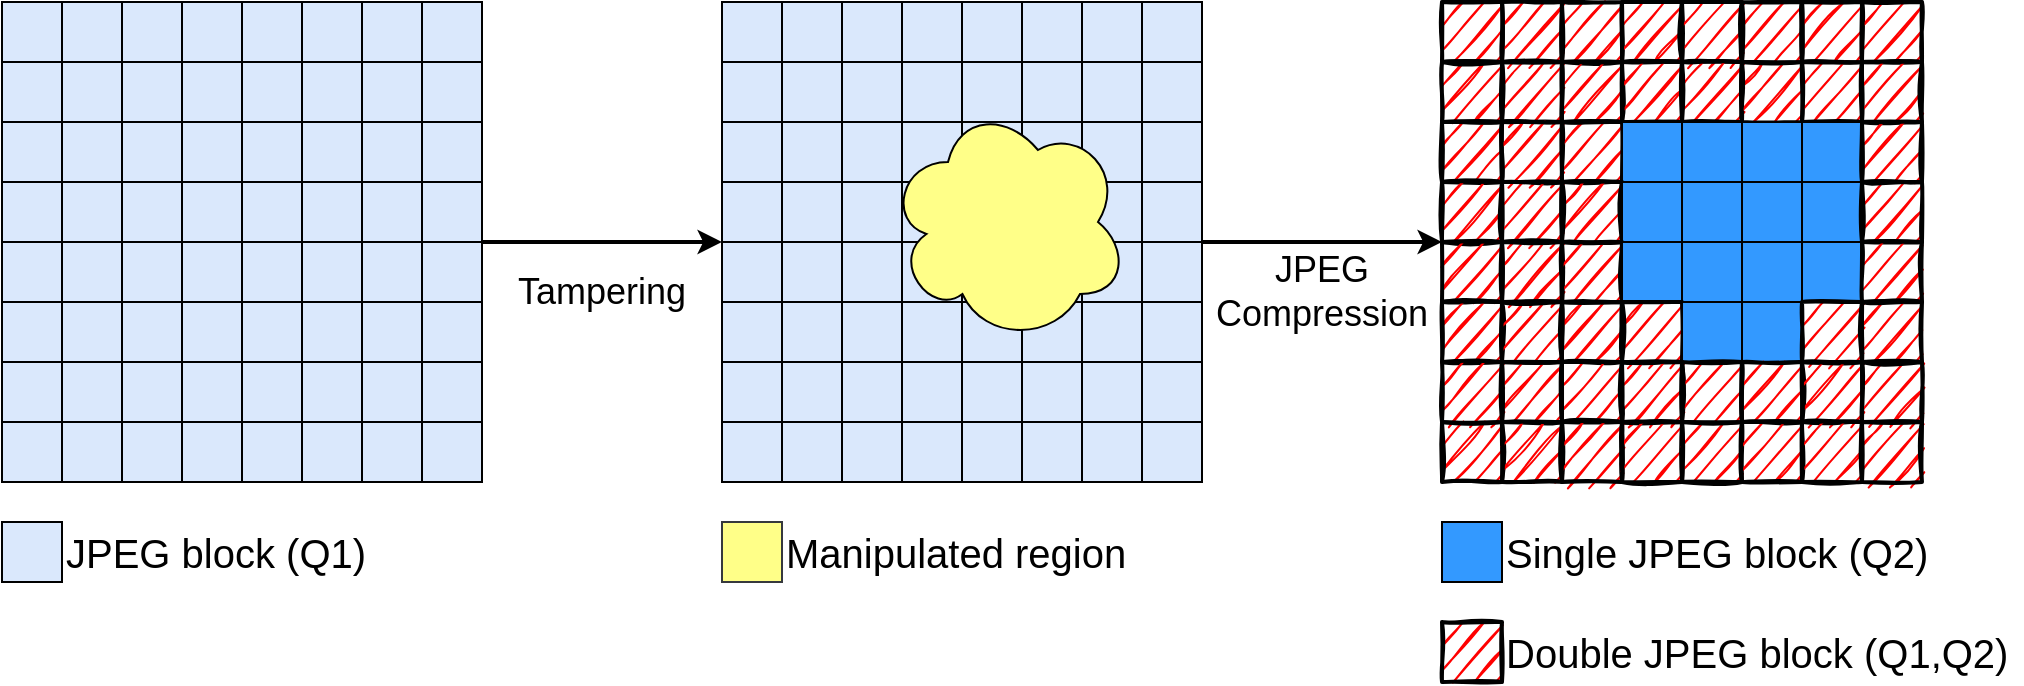 <mxfile version="16.1.2" type="github">
  <diagram id="avxEAzbVw1K7cIHSacQt" name="Page-1">
    <mxGraphModel dx="1350" dy="773" grid="1" gridSize="10" guides="1" tooltips="1" connect="1" arrows="1" fold="1" page="1" pageScale="1" pageWidth="827" pageHeight="1169" math="0" shadow="0">
      <root>
        <mxCell id="0" />
        <mxCell id="1" parent="0" />
        <mxCell id="3akI25MSRVjO1WuBP2-e-1" value="" style="rounded=0;whiteSpace=wrap;html=1;fillColor=#dae8fc;strokeColor=#000000;" vertex="1" parent="1">
          <mxGeometry x="40" y="40" width="30" height="30" as="geometry" />
        </mxCell>
        <mxCell id="3akI25MSRVjO1WuBP2-e-2" value="" style="rounded=0;whiteSpace=wrap;html=1;fillColor=#dae8fc;strokeColor=#000000;" vertex="1" parent="1">
          <mxGeometry x="70" y="40" width="30" height="30" as="geometry" />
        </mxCell>
        <mxCell id="3akI25MSRVjO1WuBP2-e-3" value="" style="rounded=0;whiteSpace=wrap;html=1;fillColor=#dae8fc;strokeColor=#000000;" vertex="1" parent="1">
          <mxGeometry x="100" y="40" width="30" height="30" as="geometry" />
        </mxCell>
        <mxCell id="3akI25MSRVjO1WuBP2-e-4" value="" style="rounded=0;whiteSpace=wrap;html=1;fillColor=#dae8fc;strokeColor=#000000;" vertex="1" parent="1">
          <mxGeometry x="130" y="40" width="30" height="30" as="geometry" />
        </mxCell>
        <mxCell id="3akI25MSRVjO1WuBP2-e-5" value="" style="rounded=0;whiteSpace=wrap;html=1;fillColor=#dae8fc;strokeColor=#000000;" vertex="1" parent="1">
          <mxGeometry x="160" y="40" width="30" height="30" as="geometry" />
        </mxCell>
        <mxCell id="3akI25MSRVjO1WuBP2-e-6" value="" style="rounded=0;whiteSpace=wrap;html=1;fillColor=#dae8fc;strokeColor=#000000;" vertex="1" parent="1">
          <mxGeometry x="190" y="40" width="30" height="30" as="geometry" />
        </mxCell>
        <mxCell id="3akI25MSRVjO1WuBP2-e-7" value="" style="rounded=0;whiteSpace=wrap;html=1;fillColor=#dae8fc;strokeColor=#000000;" vertex="1" parent="1">
          <mxGeometry x="220" y="40" width="30" height="30" as="geometry" />
        </mxCell>
        <mxCell id="3akI25MSRVjO1WuBP2-e-8" value="" style="rounded=0;whiteSpace=wrap;html=1;fillColor=#dae8fc;strokeColor=#000000;" vertex="1" parent="1">
          <mxGeometry x="250" y="40" width="30" height="30" as="geometry" />
        </mxCell>
        <mxCell id="3akI25MSRVjO1WuBP2-e-9" value="" style="rounded=0;whiteSpace=wrap;html=1;fillColor=#dae8fc;strokeColor=#000000;" vertex="1" parent="1">
          <mxGeometry x="40" y="70" width="30" height="30" as="geometry" />
        </mxCell>
        <mxCell id="3akI25MSRVjO1WuBP2-e-10" value="" style="rounded=0;whiteSpace=wrap;html=1;fillColor=#dae8fc;strokeColor=#000000;" vertex="1" parent="1">
          <mxGeometry x="70" y="70" width="30" height="30" as="geometry" />
        </mxCell>
        <mxCell id="3akI25MSRVjO1WuBP2-e-11" value="" style="rounded=0;whiteSpace=wrap;html=1;fillColor=#dae8fc;strokeColor=#000000;" vertex="1" parent="1">
          <mxGeometry x="100" y="70" width="30" height="30" as="geometry" />
        </mxCell>
        <mxCell id="3akI25MSRVjO1WuBP2-e-12" value="" style="rounded=0;whiteSpace=wrap;html=1;fillColor=#dae8fc;strokeColor=#000000;" vertex="1" parent="1">
          <mxGeometry x="130" y="70" width="30" height="30" as="geometry" />
        </mxCell>
        <mxCell id="3akI25MSRVjO1WuBP2-e-13" value="" style="rounded=0;whiteSpace=wrap;html=1;fillColor=#dae8fc;strokeColor=#000000;" vertex="1" parent="1">
          <mxGeometry x="160" y="70" width="30" height="30" as="geometry" />
        </mxCell>
        <mxCell id="3akI25MSRVjO1WuBP2-e-14" value="" style="rounded=0;whiteSpace=wrap;html=1;fillColor=#dae8fc;strokeColor=#000000;" vertex="1" parent="1">
          <mxGeometry x="190" y="70" width="30" height="30" as="geometry" />
        </mxCell>
        <mxCell id="3akI25MSRVjO1WuBP2-e-15" value="" style="rounded=0;whiteSpace=wrap;html=1;fillColor=#dae8fc;strokeColor=#000000;" vertex="1" parent="1">
          <mxGeometry x="220" y="70" width="30" height="30" as="geometry" />
        </mxCell>
        <mxCell id="3akI25MSRVjO1WuBP2-e-16" value="" style="rounded=0;whiteSpace=wrap;html=1;fillColor=#dae8fc;strokeColor=#000000;" vertex="1" parent="1">
          <mxGeometry x="250" y="70" width="30" height="30" as="geometry" />
        </mxCell>
        <mxCell id="3akI25MSRVjO1WuBP2-e-33" value="" style="rounded=0;whiteSpace=wrap;html=1;fillColor=#dae8fc;strokeColor=#000000;" vertex="1" parent="1">
          <mxGeometry x="40" y="100" width="30" height="30" as="geometry" />
        </mxCell>
        <mxCell id="3akI25MSRVjO1WuBP2-e-34" value="" style="rounded=0;whiteSpace=wrap;html=1;fillColor=#dae8fc;strokeColor=#000000;" vertex="1" parent="1">
          <mxGeometry x="70" y="100" width="30" height="30" as="geometry" />
        </mxCell>
        <mxCell id="3akI25MSRVjO1WuBP2-e-35" value="" style="rounded=0;whiteSpace=wrap;html=1;fillColor=#dae8fc;strokeColor=#000000;" vertex="1" parent="1">
          <mxGeometry x="100" y="100" width="30" height="30" as="geometry" />
        </mxCell>
        <mxCell id="3akI25MSRVjO1WuBP2-e-36" value="" style="rounded=0;whiteSpace=wrap;html=1;fillColor=#dae8fc;strokeColor=#000000;" vertex="1" parent="1">
          <mxGeometry x="130" y="100" width="30" height="30" as="geometry" />
        </mxCell>
        <mxCell id="3akI25MSRVjO1WuBP2-e-37" value="" style="rounded=0;whiteSpace=wrap;html=1;fillColor=#dae8fc;strokeColor=#000000;" vertex="1" parent="1">
          <mxGeometry x="160" y="100" width="30" height="30" as="geometry" />
        </mxCell>
        <mxCell id="3akI25MSRVjO1WuBP2-e-38" value="" style="rounded=0;whiteSpace=wrap;html=1;fillColor=#dae8fc;strokeColor=#000000;" vertex="1" parent="1">
          <mxGeometry x="190" y="100" width="30" height="30" as="geometry" />
        </mxCell>
        <mxCell id="3akI25MSRVjO1WuBP2-e-39" value="" style="rounded=0;whiteSpace=wrap;html=1;fillColor=#dae8fc;strokeColor=#000000;" vertex="1" parent="1">
          <mxGeometry x="220" y="100" width="30" height="30" as="geometry" />
        </mxCell>
        <mxCell id="3akI25MSRVjO1WuBP2-e-40" value="" style="rounded=0;whiteSpace=wrap;html=1;fillColor=#dae8fc;strokeColor=#000000;" vertex="1" parent="1">
          <mxGeometry x="250" y="100" width="30" height="30" as="geometry" />
        </mxCell>
        <mxCell id="3akI25MSRVjO1WuBP2-e-41" value="" style="rounded=0;whiteSpace=wrap;html=1;fillColor=#dae8fc;strokeColor=#000000;" vertex="1" parent="1">
          <mxGeometry x="40" y="130" width="30" height="30" as="geometry" />
        </mxCell>
        <mxCell id="3akI25MSRVjO1WuBP2-e-42" value="" style="rounded=0;whiteSpace=wrap;html=1;fillColor=#dae8fc;strokeColor=#000000;" vertex="1" parent="1">
          <mxGeometry x="70" y="130" width="30" height="30" as="geometry" />
        </mxCell>
        <mxCell id="3akI25MSRVjO1WuBP2-e-43" value="" style="rounded=0;whiteSpace=wrap;html=1;fillColor=#dae8fc;strokeColor=#000000;" vertex="1" parent="1">
          <mxGeometry x="100" y="130" width="30" height="30" as="geometry" />
        </mxCell>
        <mxCell id="3akI25MSRVjO1WuBP2-e-44" value="" style="rounded=0;whiteSpace=wrap;html=1;fillColor=#dae8fc;strokeColor=#000000;" vertex="1" parent="1">
          <mxGeometry x="130" y="130" width="30" height="30" as="geometry" />
        </mxCell>
        <mxCell id="3akI25MSRVjO1WuBP2-e-45" value="" style="rounded=0;whiteSpace=wrap;html=1;fillColor=#dae8fc;strokeColor=#000000;" vertex="1" parent="1">
          <mxGeometry x="160" y="130" width="30" height="30" as="geometry" />
        </mxCell>
        <mxCell id="3akI25MSRVjO1WuBP2-e-46" value="" style="rounded=0;whiteSpace=wrap;html=1;fillColor=#dae8fc;strokeColor=#000000;" vertex="1" parent="1">
          <mxGeometry x="190" y="130" width="30" height="30" as="geometry" />
        </mxCell>
        <mxCell id="3akI25MSRVjO1WuBP2-e-47" value="" style="rounded=0;whiteSpace=wrap;html=1;fillColor=#dae8fc;strokeColor=#000000;" vertex="1" parent="1">
          <mxGeometry x="220" y="130" width="30" height="30" as="geometry" />
        </mxCell>
        <mxCell id="3akI25MSRVjO1WuBP2-e-48" value="" style="rounded=0;whiteSpace=wrap;html=1;fillColor=#dae8fc;strokeColor=#000000;" vertex="1" parent="1">
          <mxGeometry x="250" y="130" width="30" height="30" as="geometry" />
        </mxCell>
        <mxCell id="3akI25MSRVjO1WuBP2-e-49" value="" style="rounded=0;whiteSpace=wrap;html=1;fillColor=#dae8fc;strokeColor=#000000;" vertex="1" parent="1">
          <mxGeometry x="40" y="160" width="30" height="30" as="geometry" />
        </mxCell>
        <mxCell id="3akI25MSRVjO1WuBP2-e-50" value="" style="rounded=0;whiteSpace=wrap;html=1;fillColor=#dae8fc;strokeColor=#000000;" vertex="1" parent="1">
          <mxGeometry x="70" y="160" width="30" height="30" as="geometry" />
        </mxCell>
        <mxCell id="3akI25MSRVjO1WuBP2-e-51" value="" style="rounded=0;whiteSpace=wrap;html=1;fillColor=#dae8fc;strokeColor=#000000;" vertex="1" parent="1">
          <mxGeometry x="100" y="160" width="30" height="30" as="geometry" />
        </mxCell>
        <mxCell id="3akI25MSRVjO1WuBP2-e-52" value="" style="rounded=0;whiteSpace=wrap;html=1;fillColor=#dae8fc;strokeColor=#000000;" vertex="1" parent="1">
          <mxGeometry x="130" y="160" width="30" height="30" as="geometry" />
        </mxCell>
        <mxCell id="3akI25MSRVjO1WuBP2-e-53" value="" style="rounded=0;whiteSpace=wrap;html=1;fillColor=#dae8fc;strokeColor=#000000;" vertex="1" parent="1">
          <mxGeometry x="160" y="160" width="30" height="30" as="geometry" />
        </mxCell>
        <mxCell id="3akI25MSRVjO1WuBP2-e-54" value="" style="rounded=0;whiteSpace=wrap;html=1;fillColor=#dae8fc;strokeColor=#000000;" vertex="1" parent="1">
          <mxGeometry x="190" y="160" width="30" height="30" as="geometry" />
        </mxCell>
        <mxCell id="3akI25MSRVjO1WuBP2-e-55" value="" style="rounded=0;whiteSpace=wrap;html=1;fillColor=#dae8fc;strokeColor=#000000;" vertex="1" parent="1">
          <mxGeometry x="220" y="160" width="30" height="30" as="geometry" />
        </mxCell>
        <mxCell id="3akI25MSRVjO1WuBP2-e-56" value="" style="rounded=0;whiteSpace=wrap;html=1;fillColor=#dae8fc;strokeColor=#000000;" vertex="1" parent="1">
          <mxGeometry x="250" y="160" width="30" height="30" as="geometry" />
        </mxCell>
        <mxCell id="3akI25MSRVjO1WuBP2-e-57" value="" style="rounded=0;whiteSpace=wrap;html=1;fillColor=#dae8fc;strokeColor=#000000;" vertex="1" parent="1">
          <mxGeometry x="40" y="190" width="30" height="30" as="geometry" />
        </mxCell>
        <mxCell id="3akI25MSRVjO1WuBP2-e-58" value="" style="rounded=0;whiteSpace=wrap;html=1;fillColor=#dae8fc;strokeColor=#000000;" vertex="1" parent="1">
          <mxGeometry x="70" y="190" width="30" height="30" as="geometry" />
        </mxCell>
        <mxCell id="3akI25MSRVjO1WuBP2-e-59" value="" style="rounded=0;whiteSpace=wrap;html=1;fillColor=#dae8fc;strokeColor=#000000;" vertex="1" parent="1">
          <mxGeometry x="100" y="190" width="30" height="30" as="geometry" />
        </mxCell>
        <mxCell id="3akI25MSRVjO1WuBP2-e-60" value="" style="rounded=0;whiteSpace=wrap;html=1;fillColor=#dae8fc;strokeColor=#000000;" vertex="1" parent="1">
          <mxGeometry x="130" y="190" width="30" height="30" as="geometry" />
        </mxCell>
        <mxCell id="3akI25MSRVjO1WuBP2-e-61" value="" style="rounded=0;whiteSpace=wrap;html=1;fillColor=#dae8fc;strokeColor=#000000;" vertex="1" parent="1">
          <mxGeometry x="160" y="190" width="30" height="30" as="geometry" />
        </mxCell>
        <mxCell id="3akI25MSRVjO1WuBP2-e-62" value="" style="rounded=0;whiteSpace=wrap;html=1;fillColor=#dae8fc;strokeColor=#000000;" vertex="1" parent="1">
          <mxGeometry x="190" y="190" width="30" height="30" as="geometry" />
        </mxCell>
        <mxCell id="3akI25MSRVjO1WuBP2-e-63" value="" style="rounded=0;whiteSpace=wrap;html=1;fillColor=#dae8fc;strokeColor=#000000;" vertex="1" parent="1">
          <mxGeometry x="220" y="190" width="30" height="30" as="geometry" />
        </mxCell>
        <mxCell id="3akI25MSRVjO1WuBP2-e-64" value="" style="rounded=0;whiteSpace=wrap;html=1;fillColor=#dae8fc;strokeColor=#000000;" vertex="1" parent="1">
          <mxGeometry x="250" y="190" width="30" height="30" as="geometry" />
        </mxCell>
        <mxCell id="3akI25MSRVjO1WuBP2-e-65" value="" style="rounded=0;whiteSpace=wrap;html=1;fillColor=#dae8fc;strokeColor=#000000;" vertex="1" parent="1">
          <mxGeometry x="40" y="220" width="30" height="30" as="geometry" />
        </mxCell>
        <mxCell id="3akI25MSRVjO1WuBP2-e-66" value="" style="rounded=0;whiteSpace=wrap;html=1;fillColor=#dae8fc;strokeColor=#000000;" vertex="1" parent="1">
          <mxGeometry x="70" y="220" width="30" height="30" as="geometry" />
        </mxCell>
        <mxCell id="3akI25MSRVjO1WuBP2-e-67" value="" style="rounded=0;whiteSpace=wrap;html=1;fillColor=#dae8fc;strokeColor=#000000;" vertex="1" parent="1">
          <mxGeometry x="100" y="220" width="30" height="30" as="geometry" />
        </mxCell>
        <mxCell id="3akI25MSRVjO1WuBP2-e-68" value="" style="rounded=0;whiteSpace=wrap;html=1;fillColor=#dae8fc;strokeColor=#000000;" vertex="1" parent="1">
          <mxGeometry x="130" y="220" width="30" height="30" as="geometry" />
        </mxCell>
        <mxCell id="3akI25MSRVjO1WuBP2-e-69" value="" style="rounded=0;whiteSpace=wrap;html=1;fillColor=#dae8fc;strokeColor=#000000;" vertex="1" parent="1">
          <mxGeometry x="160" y="220" width="30" height="30" as="geometry" />
        </mxCell>
        <mxCell id="3akI25MSRVjO1WuBP2-e-70" value="" style="rounded=0;whiteSpace=wrap;html=1;fillColor=#dae8fc;strokeColor=#000000;" vertex="1" parent="1">
          <mxGeometry x="190" y="220" width="30" height="30" as="geometry" />
        </mxCell>
        <mxCell id="3akI25MSRVjO1WuBP2-e-71" value="" style="rounded=0;whiteSpace=wrap;html=1;fillColor=#dae8fc;strokeColor=#000000;" vertex="1" parent="1">
          <mxGeometry x="220" y="220" width="30" height="30" as="geometry" />
        </mxCell>
        <mxCell id="3akI25MSRVjO1WuBP2-e-72" value="" style="rounded=0;whiteSpace=wrap;html=1;fillColor=#dae8fc;strokeColor=#000000;" vertex="1" parent="1">
          <mxGeometry x="250" y="220" width="30" height="30" as="geometry" />
        </mxCell>
        <mxCell id="3akI25MSRVjO1WuBP2-e-73" value="" style="rounded=0;whiteSpace=wrap;html=1;fillColor=#dae8fc;strokeColor=#000000;" vertex="1" parent="1">
          <mxGeometry x="40" y="250" width="30" height="30" as="geometry" />
        </mxCell>
        <mxCell id="3akI25MSRVjO1WuBP2-e-74" value="" style="rounded=0;whiteSpace=wrap;html=1;fillColor=#dae8fc;strokeColor=#000000;" vertex="1" parent="1">
          <mxGeometry x="70" y="250" width="30" height="30" as="geometry" />
        </mxCell>
        <mxCell id="3akI25MSRVjO1WuBP2-e-75" value="" style="rounded=0;whiteSpace=wrap;html=1;fillColor=#dae8fc;strokeColor=#000000;" vertex="1" parent="1">
          <mxGeometry x="100" y="250" width="30" height="30" as="geometry" />
        </mxCell>
        <mxCell id="3akI25MSRVjO1WuBP2-e-76" value="" style="rounded=0;whiteSpace=wrap;html=1;fillColor=#dae8fc;strokeColor=#000000;" vertex="1" parent="1">
          <mxGeometry x="130" y="250" width="30" height="30" as="geometry" />
        </mxCell>
        <mxCell id="3akI25MSRVjO1WuBP2-e-77" value="" style="rounded=0;whiteSpace=wrap;html=1;fillColor=#dae8fc;strokeColor=#000000;" vertex="1" parent="1">
          <mxGeometry x="160" y="250" width="30" height="30" as="geometry" />
        </mxCell>
        <mxCell id="3akI25MSRVjO1WuBP2-e-78" value="" style="rounded=0;whiteSpace=wrap;html=1;fillColor=#dae8fc;strokeColor=#000000;" vertex="1" parent="1">
          <mxGeometry x="190" y="250" width="30" height="30" as="geometry" />
        </mxCell>
        <mxCell id="3akI25MSRVjO1WuBP2-e-79" value="" style="rounded=0;whiteSpace=wrap;html=1;fillColor=#dae8fc;strokeColor=#000000;" vertex="1" parent="1">
          <mxGeometry x="220" y="250" width="30" height="30" as="geometry" />
        </mxCell>
        <mxCell id="3akI25MSRVjO1WuBP2-e-80" value="" style="rounded=0;whiteSpace=wrap;html=1;fillColor=#dae8fc;strokeColor=#000000;" vertex="1" parent="1">
          <mxGeometry x="250" y="250" width="30" height="30" as="geometry" />
        </mxCell>
        <mxCell id="3akI25MSRVjO1WuBP2-e-81" value="" style="rounded=0;whiteSpace=wrap;html=1;fillColor=#dae8fc;strokeColor=#000000;" vertex="1" parent="1">
          <mxGeometry x="400" y="40" width="30" height="30" as="geometry" />
        </mxCell>
        <mxCell id="3akI25MSRVjO1WuBP2-e-82" value="" style="rounded=0;whiteSpace=wrap;html=1;fillColor=#dae8fc;strokeColor=#000000;" vertex="1" parent="1">
          <mxGeometry x="430" y="40" width="30" height="30" as="geometry" />
        </mxCell>
        <mxCell id="3akI25MSRVjO1WuBP2-e-83" value="" style="rounded=0;whiteSpace=wrap;html=1;fillColor=#dae8fc;strokeColor=#000000;" vertex="1" parent="1">
          <mxGeometry x="460" y="40" width="30" height="30" as="geometry" />
        </mxCell>
        <mxCell id="3akI25MSRVjO1WuBP2-e-84" value="" style="rounded=0;whiteSpace=wrap;html=1;fillColor=#dae8fc;strokeColor=#000000;" vertex="1" parent="1">
          <mxGeometry x="490" y="40" width="30" height="30" as="geometry" />
        </mxCell>
        <mxCell id="3akI25MSRVjO1WuBP2-e-85" value="" style="rounded=0;whiteSpace=wrap;html=1;fillColor=#dae8fc;strokeColor=#000000;" vertex="1" parent="1">
          <mxGeometry x="520" y="40" width="30" height="30" as="geometry" />
        </mxCell>
        <mxCell id="3akI25MSRVjO1WuBP2-e-86" value="" style="rounded=0;whiteSpace=wrap;html=1;fillColor=#dae8fc;strokeColor=#000000;" vertex="1" parent="1">
          <mxGeometry x="550" y="40" width="30" height="30" as="geometry" />
        </mxCell>
        <mxCell id="3akI25MSRVjO1WuBP2-e-87" value="" style="rounded=0;whiteSpace=wrap;html=1;fillColor=#dae8fc;strokeColor=#000000;" vertex="1" parent="1">
          <mxGeometry x="580" y="40" width="30" height="30" as="geometry" />
        </mxCell>
        <mxCell id="3akI25MSRVjO1WuBP2-e-88" value="" style="rounded=0;whiteSpace=wrap;html=1;fillColor=#dae8fc;strokeColor=#000000;" vertex="1" parent="1">
          <mxGeometry x="610" y="40" width="30" height="30" as="geometry" />
        </mxCell>
        <mxCell id="3akI25MSRVjO1WuBP2-e-89" value="" style="rounded=0;whiteSpace=wrap;html=1;fillColor=#dae8fc;strokeColor=#000000;" vertex="1" parent="1">
          <mxGeometry x="400" y="70" width="30" height="30" as="geometry" />
        </mxCell>
        <mxCell id="3akI25MSRVjO1WuBP2-e-90" value="" style="rounded=0;whiteSpace=wrap;html=1;fillColor=#dae8fc;strokeColor=#000000;" vertex="1" parent="1">
          <mxGeometry x="430" y="70" width="30" height="30" as="geometry" />
        </mxCell>
        <mxCell id="3akI25MSRVjO1WuBP2-e-91" value="" style="rounded=0;whiteSpace=wrap;html=1;fillColor=#dae8fc;strokeColor=#000000;" vertex="1" parent="1">
          <mxGeometry x="460" y="70" width="30" height="30" as="geometry" />
        </mxCell>
        <mxCell id="3akI25MSRVjO1WuBP2-e-92" value="" style="rounded=0;whiteSpace=wrap;html=1;fillColor=#dae8fc;strokeColor=#000000;" vertex="1" parent="1">
          <mxGeometry x="490" y="70" width="30" height="30" as="geometry" />
        </mxCell>
        <mxCell id="3akI25MSRVjO1WuBP2-e-93" value="" style="rounded=0;whiteSpace=wrap;html=1;fillColor=#dae8fc;strokeColor=#000000;" vertex="1" parent="1">
          <mxGeometry x="520" y="70" width="30" height="30" as="geometry" />
        </mxCell>
        <mxCell id="3akI25MSRVjO1WuBP2-e-94" value="" style="rounded=0;whiteSpace=wrap;html=1;fillColor=#dae8fc;strokeColor=#000000;" vertex="1" parent="1">
          <mxGeometry x="550" y="70" width="30" height="30" as="geometry" />
        </mxCell>
        <mxCell id="3akI25MSRVjO1WuBP2-e-95" value="" style="rounded=0;whiteSpace=wrap;html=1;fillColor=#dae8fc;strokeColor=#000000;" vertex="1" parent="1">
          <mxGeometry x="580" y="70" width="30" height="30" as="geometry" />
        </mxCell>
        <mxCell id="3akI25MSRVjO1WuBP2-e-96" value="" style="rounded=0;whiteSpace=wrap;html=1;fillColor=#dae8fc;strokeColor=#000000;" vertex="1" parent="1">
          <mxGeometry x="610" y="70" width="30" height="30" as="geometry" />
        </mxCell>
        <mxCell id="3akI25MSRVjO1WuBP2-e-97" value="" style="rounded=0;whiteSpace=wrap;html=1;fillColor=#dae8fc;strokeColor=#000000;" vertex="1" parent="1">
          <mxGeometry x="400" y="100" width="30" height="30" as="geometry" />
        </mxCell>
        <mxCell id="3akI25MSRVjO1WuBP2-e-98" value="" style="rounded=0;whiteSpace=wrap;html=1;fillColor=#dae8fc;strokeColor=#000000;" vertex="1" parent="1">
          <mxGeometry x="430" y="100" width="30" height="30" as="geometry" />
        </mxCell>
        <mxCell id="3akI25MSRVjO1WuBP2-e-99" value="" style="rounded=0;whiteSpace=wrap;html=1;fillColor=#dae8fc;strokeColor=#000000;" vertex="1" parent="1">
          <mxGeometry x="460" y="100" width="30" height="30" as="geometry" />
        </mxCell>
        <mxCell id="3akI25MSRVjO1WuBP2-e-100" value="" style="rounded=0;whiteSpace=wrap;html=1;fillColor=#dae8fc;strokeColor=#000000;" vertex="1" parent="1">
          <mxGeometry x="490" y="100" width="30" height="30" as="geometry" />
        </mxCell>
        <mxCell id="3akI25MSRVjO1WuBP2-e-101" value="" style="rounded=0;whiteSpace=wrap;html=1;fillColor=#dae8fc;strokeColor=#000000;" vertex="1" parent="1">
          <mxGeometry x="520" y="100" width="30" height="30" as="geometry" />
        </mxCell>
        <mxCell id="3akI25MSRVjO1WuBP2-e-102" value="" style="rounded=0;whiteSpace=wrap;html=1;fillColor=#dae8fc;strokeColor=#000000;" vertex="1" parent="1">
          <mxGeometry x="550" y="100" width="30" height="30" as="geometry" />
        </mxCell>
        <mxCell id="3akI25MSRVjO1WuBP2-e-103" value="" style="rounded=0;whiteSpace=wrap;html=1;fillColor=#dae8fc;strokeColor=#000000;" vertex="1" parent="1">
          <mxGeometry x="580" y="100" width="30" height="30" as="geometry" />
        </mxCell>
        <mxCell id="3akI25MSRVjO1WuBP2-e-104" value="" style="rounded=0;whiteSpace=wrap;html=1;fillColor=#dae8fc;strokeColor=#000000;" vertex="1" parent="1">
          <mxGeometry x="610" y="100" width="30" height="30" as="geometry" />
        </mxCell>
        <mxCell id="3akI25MSRVjO1WuBP2-e-105" value="" style="rounded=0;whiteSpace=wrap;html=1;fillColor=#dae8fc;strokeColor=#000000;" vertex="1" parent="1">
          <mxGeometry x="400" y="130" width="30" height="30" as="geometry" />
        </mxCell>
        <mxCell id="3akI25MSRVjO1WuBP2-e-106" value="" style="rounded=0;whiteSpace=wrap;html=1;fillColor=#dae8fc;strokeColor=#000000;" vertex="1" parent="1">
          <mxGeometry x="430" y="130" width="30" height="30" as="geometry" />
        </mxCell>
        <mxCell id="3akI25MSRVjO1WuBP2-e-107" value="" style="rounded=0;whiteSpace=wrap;html=1;fillColor=#dae8fc;strokeColor=#000000;" vertex="1" parent="1">
          <mxGeometry x="460" y="130" width="30" height="30" as="geometry" />
        </mxCell>
        <mxCell id="3akI25MSRVjO1WuBP2-e-108" value="" style="rounded=0;whiteSpace=wrap;html=1;fillColor=#dae8fc;strokeColor=#000000;" vertex="1" parent="1">
          <mxGeometry x="490" y="130" width="30" height="30" as="geometry" />
        </mxCell>
        <mxCell id="3akI25MSRVjO1WuBP2-e-109" value="" style="rounded=0;whiteSpace=wrap;html=1;fillColor=#dae8fc;strokeColor=#000000;" vertex="1" parent="1">
          <mxGeometry x="520" y="130" width="30" height="30" as="geometry" />
        </mxCell>
        <mxCell id="3akI25MSRVjO1WuBP2-e-110" value="" style="rounded=0;whiteSpace=wrap;html=1;fillColor=#dae8fc;strokeColor=#000000;" vertex="1" parent="1">
          <mxGeometry x="550" y="130" width="30" height="30" as="geometry" />
        </mxCell>
        <mxCell id="3akI25MSRVjO1WuBP2-e-111" value="" style="rounded=0;whiteSpace=wrap;html=1;fillColor=#dae8fc;strokeColor=#000000;" vertex="1" parent="1">
          <mxGeometry x="580" y="130" width="30" height="30" as="geometry" />
        </mxCell>
        <mxCell id="3akI25MSRVjO1WuBP2-e-112" value="" style="rounded=0;whiteSpace=wrap;html=1;fillColor=#dae8fc;strokeColor=#000000;" vertex="1" parent="1">
          <mxGeometry x="610" y="130" width="30" height="30" as="geometry" />
        </mxCell>
        <mxCell id="3akI25MSRVjO1WuBP2-e-113" value="" style="rounded=0;whiteSpace=wrap;html=1;fillColor=#dae8fc;strokeColor=#000000;" vertex="1" parent="1">
          <mxGeometry x="400" y="160" width="30" height="30" as="geometry" />
        </mxCell>
        <mxCell id="3akI25MSRVjO1WuBP2-e-114" value="" style="rounded=0;whiteSpace=wrap;html=1;fillColor=#dae8fc;strokeColor=#000000;" vertex="1" parent="1">
          <mxGeometry x="430" y="160" width="30" height="30" as="geometry" />
        </mxCell>
        <mxCell id="3akI25MSRVjO1WuBP2-e-115" value="" style="rounded=0;whiteSpace=wrap;html=1;fillColor=#dae8fc;strokeColor=#000000;" vertex="1" parent="1">
          <mxGeometry x="460" y="160" width="30" height="30" as="geometry" />
        </mxCell>
        <mxCell id="3akI25MSRVjO1WuBP2-e-116" value="" style="rounded=0;whiteSpace=wrap;html=1;fillColor=#dae8fc;strokeColor=#000000;" vertex="1" parent="1">
          <mxGeometry x="490" y="160" width="30" height="30" as="geometry" />
        </mxCell>
        <mxCell id="3akI25MSRVjO1WuBP2-e-117" value="" style="rounded=0;whiteSpace=wrap;html=1;fillColor=#dae8fc;strokeColor=#000000;" vertex="1" parent="1">
          <mxGeometry x="520" y="160" width="30" height="30" as="geometry" />
        </mxCell>
        <mxCell id="3akI25MSRVjO1WuBP2-e-118" value="" style="rounded=0;whiteSpace=wrap;html=1;fillColor=#dae8fc;strokeColor=#000000;" vertex="1" parent="1">
          <mxGeometry x="550" y="160" width="30" height="30" as="geometry" />
        </mxCell>
        <mxCell id="3akI25MSRVjO1WuBP2-e-119" value="" style="rounded=0;whiteSpace=wrap;html=1;fillColor=#dae8fc;strokeColor=#000000;" vertex="1" parent="1">
          <mxGeometry x="580" y="160" width="30" height="30" as="geometry" />
        </mxCell>
        <mxCell id="3akI25MSRVjO1WuBP2-e-120" value="" style="rounded=0;whiteSpace=wrap;html=1;fillColor=#dae8fc;strokeColor=#000000;" vertex="1" parent="1">
          <mxGeometry x="610" y="160" width="30" height="30" as="geometry" />
        </mxCell>
        <mxCell id="3akI25MSRVjO1WuBP2-e-121" value="" style="rounded=0;whiteSpace=wrap;html=1;fillColor=#dae8fc;strokeColor=#000000;" vertex="1" parent="1">
          <mxGeometry x="400" y="190" width="30" height="30" as="geometry" />
        </mxCell>
        <mxCell id="3akI25MSRVjO1WuBP2-e-122" value="" style="rounded=0;whiteSpace=wrap;html=1;fillColor=#dae8fc;strokeColor=#000000;" vertex="1" parent="1">
          <mxGeometry x="430" y="190" width="30" height="30" as="geometry" />
        </mxCell>
        <mxCell id="3akI25MSRVjO1WuBP2-e-123" value="" style="rounded=0;whiteSpace=wrap;html=1;fillColor=#dae8fc;strokeColor=#000000;" vertex="1" parent="1">
          <mxGeometry x="460" y="190" width="30" height="30" as="geometry" />
        </mxCell>
        <mxCell id="3akI25MSRVjO1WuBP2-e-124" value="" style="rounded=0;whiteSpace=wrap;html=1;fillColor=#dae8fc;strokeColor=#000000;" vertex="1" parent="1">
          <mxGeometry x="490" y="190" width="30" height="30" as="geometry" />
        </mxCell>
        <mxCell id="3akI25MSRVjO1WuBP2-e-125" value="" style="rounded=0;whiteSpace=wrap;html=1;fillColor=#dae8fc;strokeColor=#000000;" vertex="1" parent="1">
          <mxGeometry x="520" y="190" width="30" height="30" as="geometry" />
        </mxCell>
        <mxCell id="3akI25MSRVjO1WuBP2-e-126" value="" style="rounded=0;whiteSpace=wrap;html=1;fillColor=#dae8fc;strokeColor=#000000;" vertex="1" parent="1">
          <mxGeometry x="550" y="190" width="30" height="30" as="geometry" />
        </mxCell>
        <mxCell id="3akI25MSRVjO1WuBP2-e-127" value="" style="rounded=0;whiteSpace=wrap;html=1;fillColor=#dae8fc;strokeColor=#000000;" vertex="1" parent="1">
          <mxGeometry x="580" y="190" width="30" height="30" as="geometry" />
        </mxCell>
        <mxCell id="3akI25MSRVjO1WuBP2-e-128" value="" style="rounded=0;whiteSpace=wrap;html=1;fillColor=#dae8fc;strokeColor=#000000;" vertex="1" parent="1">
          <mxGeometry x="610" y="190" width="30" height="30" as="geometry" />
        </mxCell>
        <mxCell id="3akI25MSRVjO1WuBP2-e-129" value="" style="rounded=0;whiteSpace=wrap;html=1;fillColor=#dae8fc;strokeColor=#000000;" vertex="1" parent="1">
          <mxGeometry x="400" y="220" width="30" height="30" as="geometry" />
        </mxCell>
        <mxCell id="3akI25MSRVjO1WuBP2-e-130" value="" style="rounded=0;whiteSpace=wrap;html=1;fillColor=#dae8fc;strokeColor=#000000;" vertex="1" parent="1">
          <mxGeometry x="430" y="220" width="30" height="30" as="geometry" />
        </mxCell>
        <mxCell id="3akI25MSRVjO1WuBP2-e-131" value="" style="rounded=0;whiteSpace=wrap;html=1;fillColor=#dae8fc;strokeColor=#000000;" vertex="1" parent="1">
          <mxGeometry x="460" y="220" width="30" height="30" as="geometry" />
        </mxCell>
        <mxCell id="3akI25MSRVjO1WuBP2-e-132" value="" style="rounded=0;whiteSpace=wrap;html=1;fillColor=#dae8fc;strokeColor=#000000;" vertex="1" parent="1">
          <mxGeometry x="490" y="220" width="30" height="30" as="geometry" />
        </mxCell>
        <mxCell id="3akI25MSRVjO1WuBP2-e-133" value="" style="rounded=0;whiteSpace=wrap;html=1;fillColor=#dae8fc;strokeColor=#000000;" vertex="1" parent="1">
          <mxGeometry x="520" y="220" width="30" height="30" as="geometry" />
        </mxCell>
        <mxCell id="3akI25MSRVjO1WuBP2-e-134" value="" style="rounded=0;whiteSpace=wrap;html=1;fillColor=#dae8fc;strokeColor=#000000;" vertex="1" parent="1">
          <mxGeometry x="550" y="220" width="30" height="30" as="geometry" />
        </mxCell>
        <mxCell id="3akI25MSRVjO1WuBP2-e-135" value="" style="rounded=0;whiteSpace=wrap;html=1;fillColor=#dae8fc;strokeColor=#000000;" vertex="1" parent="1">
          <mxGeometry x="580" y="220" width="30" height="30" as="geometry" />
        </mxCell>
        <mxCell id="3akI25MSRVjO1WuBP2-e-136" value="" style="rounded=0;whiteSpace=wrap;html=1;fillColor=#dae8fc;strokeColor=#000000;" vertex="1" parent="1">
          <mxGeometry x="610" y="220" width="30" height="30" as="geometry" />
        </mxCell>
        <mxCell id="3akI25MSRVjO1WuBP2-e-137" value="" style="rounded=0;whiteSpace=wrap;html=1;fillColor=#dae8fc;strokeColor=#000000;" vertex="1" parent="1">
          <mxGeometry x="400" y="250" width="30" height="30" as="geometry" />
        </mxCell>
        <mxCell id="3akI25MSRVjO1WuBP2-e-138" value="" style="rounded=0;whiteSpace=wrap;html=1;fillColor=#dae8fc;strokeColor=#000000;" vertex="1" parent="1">
          <mxGeometry x="430" y="250" width="30" height="30" as="geometry" />
        </mxCell>
        <mxCell id="3akI25MSRVjO1WuBP2-e-139" value="" style="rounded=0;whiteSpace=wrap;html=1;fillColor=#dae8fc;strokeColor=#000000;" vertex="1" parent="1">
          <mxGeometry x="460" y="250" width="30" height="30" as="geometry" />
        </mxCell>
        <mxCell id="3akI25MSRVjO1WuBP2-e-140" value="" style="rounded=0;whiteSpace=wrap;html=1;fillColor=#dae8fc;strokeColor=#000000;" vertex="1" parent="1">
          <mxGeometry x="490" y="250" width="30" height="30" as="geometry" />
        </mxCell>
        <mxCell id="3akI25MSRVjO1WuBP2-e-141" value="" style="rounded=0;whiteSpace=wrap;html=1;fillColor=#dae8fc;strokeColor=#000000;" vertex="1" parent="1">
          <mxGeometry x="520" y="250" width="30" height="30" as="geometry" />
        </mxCell>
        <mxCell id="3akI25MSRVjO1WuBP2-e-142" value="" style="rounded=0;whiteSpace=wrap;html=1;fillColor=#dae8fc;strokeColor=#000000;" vertex="1" parent="1">
          <mxGeometry x="550" y="250" width="30" height="30" as="geometry" />
        </mxCell>
        <mxCell id="3akI25MSRVjO1WuBP2-e-143" value="" style="rounded=0;whiteSpace=wrap;html=1;fillColor=#dae8fc;strokeColor=#000000;" vertex="1" parent="1">
          <mxGeometry x="580" y="250" width="30" height="30" as="geometry" />
        </mxCell>
        <mxCell id="3akI25MSRVjO1WuBP2-e-144" value="" style="rounded=0;whiteSpace=wrap;html=1;fillColor=#dae8fc;strokeColor=#000000;" vertex="1" parent="1">
          <mxGeometry x="610" y="250" width="30" height="30" as="geometry" />
        </mxCell>
        <mxCell id="3akI25MSRVjO1WuBP2-e-145" value="" style="rounded=0;whiteSpace=wrap;html=1;fillColor=#FF0000;strokeColor=#000000;gradientColor=none;sketch=1;glass=0;shadow=0;strokeWidth=2;" vertex="1" parent="1">
          <mxGeometry x="760" y="40" width="30" height="30" as="geometry" />
        </mxCell>
        <mxCell id="3akI25MSRVjO1WuBP2-e-146" value="" style="rounded=0;whiteSpace=wrap;html=1;fillColor=#FF0000;strokeColor=#000000;sketch=1;strokeWidth=2;gradientColor=none;" vertex="1" parent="1">
          <mxGeometry x="790" y="40" width="30" height="30" as="geometry" />
        </mxCell>
        <mxCell id="3akI25MSRVjO1WuBP2-e-147" value="" style="rounded=0;whiteSpace=wrap;html=1;fillColor=#FF0000;strokeColor=#000000;sketch=1;strokeWidth=2;gradientColor=none;" vertex="1" parent="1">
          <mxGeometry x="820" y="40" width="30" height="30" as="geometry" />
        </mxCell>
        <mxCell id="3akI25MSRVjO1WuBP2-e-148" value="" style="rounded=0;whiteSpace=wrap;html=1;fillColor=#FF0000;strokeColor=#000000;sketch=1;strokeWidth=2;gradientColor=none;" vertex="1" parent="1">
          <mxGeometry x="850" y="40" width="30" height="30" as="geometry" />
        </mxCell>
        <mxCell id="3akI25MSRVjO1WuBP2-e-149" value="" style="rounded=0;whiteSpace=wrap;html=1;fillColor=#FF0000;strokeColor=#000000;sketch=1;strokeWidth=2;gradientColor=none;" vertex="1" parent="1">
          <mxGeometry x="880" y="40" width="30" height="30" as="geometry" />
        </mxCell>
        <mxCell id="3akI25MSRVjO1WuBP2-e-150" value="" style="rounded=0;whiteSpace=wrap;html=1;fillColor=#FF0000;strokeColor=#000000;sketch=1;strokeWidth=2;gradientColor=none;" vertex="1" parent="1">
          <mxGeometry x="910" y="40" width="30" height="30" as="geometry" />
        </mxCell>
        <mxCell id="3akI25MSRVjO1WuBP2-e-151" value="" style="rounded=0;whiteSpace=wrap;html=1;fillColor=#FF0000;strokeColor=#000000;sketch=1;strokeWidth=2;gradientColor=none;" vertex="1" parent="1">
          <mxGeometry x="940" y="40" width="30" height="30" as="geometry" />
        </mxCell>
        <mxCell id="3akI25MSRVjO1WuBP2-e-152" value="" style="rounded=0;whiteSpace=wrap;html=1;fillColor=#FF0000;strokeColor=#000000;sketch=1;strokeWidth=2;gradientColor=none;" vertex="1" parent="1">
          <mxGeometry x="970" y="40" width="30" height="30" as="geometry" />
        </mxCell>
        <mxCell id="3akI25MSRVjO1WuBP2-e-153" value="" style="rounded=0;whiteSpace=wrap;html=1;fillColor=#FF0000;strokeColor=#000000;sketch=1;strokeWidth=2;gradientColor=none;" vertex="1" parent="1">
          <mxGeometry x="760" y="70" width="30" height="30" as="geometry" />
        </mxCell>
        <mxCell id="3akI25MSRVjO1WuBP2-e-154" value="" style="rounded=0;whiteSpace=wrap;html=1;fillColor=#FF0000;strokeColor=#000000;sketch=1;strokeWidth=2;gradientColor=none;" vertex="1" parent="1">
          <mxGeometry x="790" y="70" width="30" height="30" as="geometry" />
        </mxCell>
        <mxCell id="3akI25MSRVjO1WuBP2-e-155" value="" style="rounded=0;whiteSpace=wrap;html=1;fillColor=#FF0000;strokeColor=#000000;sketch=1;strokeWidth=2;gradientColor=none;" vertex="1" parent="1">
          <mxGeometry x="820" y="70" width="30" height="30" as="geometry" />
        </mxCell>
        <mxCell id="3akI25MSRVjO1WuBP2-e-156" value="" style="rounded=0;whiteSpace=wrap;html=1;fillColor=#FF0000;strokeColor=#000000;sketch=1;strokeWidth=2;gradientColor=none;" vertex="1" parent="1">
          <mxGeometry x="850" y="70" width="30" height="30" as="geometry" />
        </mxCell>
        <mxCell id="3akI25MSRVjO1WuBP2-e-157" value="" style="rounded=0;whiteSpace=wrap;html=1;fillColor=#FF0000;strokeColor=#000000;sketch=1;strokeWidth=2;gradientColor=none;" vertex="1" parent="1">
          <mxGeometry x="880" y="70" width="30" height="30" as="geometry" />
        </mxCell>
        <mxCell id="3akI25MSRVjO1WuBP2-e-158" value="" style="rounded=0;whiteSpace=wrap;html=1;fillColor=#FF0000;strokeColor=#000000;sketch=1;strokeWidth=2;gradientColor=none;" vertex="1" parent="1">
          <mxGeometry x="910" y="70" width="30" height="30" as="geometry" />
        </mxCell>
        <mxCell id="3akI25MSRVjO1WuBP2-e-159" value="" style="rounded=0;whiteSpace=wrap;html=1;fillColor=#FF0000;strokeColor=#000000;sketch=1;strokeWidth=2;gradientColor=none;" vertex="1" parent="1">
          <mxGeometry x="940" y="70" width="30" height="30" as="geometry" />
        </mxCell>
        <mxCell id="3akI25MSRVjO1WuBP2-e-160" value="" style="rounded=0;whiteSpace=wrap;html=1;fillColor=#FF0000;strokeColor=#000000;sketch=1;strokeWidth=2;gradientColor=none;" vertex="1" parent="1">
          <mxGeometry x="970" y="70" width="30" height="30" as="geometry" />
        </mxCell>
        <mxCell id="3akI25MSRVjO1WuBP2-e-161" value="" style="rounded=0;whiteSpace=wrap;html=1;fillColor=#FF0000;strokeColor=#000000;sketch=1;strokeWidth=2;gradientColor=none;" vertex="1" parent="1">
          <mxGeometry x="760" y="100" width="30" height="30" as="geometry" />
        </mxCell>
        <mxCell id="3akI25MSRVjO1WuBP2-e-162" value="" style="rounded=0;whiteSpace=wrap;html=1;fillColor=#FF0000;strokeColor=#000000;sketch=1;strokeWidth=2;gradientColor=none;" vertex="1" parent="1">
          <mxGeometry x="790" y="100" width="30" height="30" as="geometry" />
        </mxCell>
        <mxCell id="3akI25MSRVjO1WuBP2-e-163" value="" style="rounded=0;whiteSpace=wrap;html=1;fillColor=#FF0000;strokeColor=#000000;sketch=1;strokeWidth=2;gradientColor=none;" vertex="1" parent="1">
          <mxGeometry x="820" y="100" width="30" height="30" as="geometry" />
        </mxCell>
        <mxCell id="3akI25MSRVjO1WuBP2-e-164" value="" style="rounded=0;whiteSpace=wrap;html=1;fillColor=#3399FF;strokeColor=#000000;" vertex="1" parent="1">
          <mxGeometry x="850" y="100" width="30" height="30" as="geometry" />
        </mxCell>
        <mxCell id="3akI25MSRVjO1WuBP2-e-165" value="" style="rounded=0;whiteSpace=wrap;html=1;fillColor=#3399FF;strokeColor=#000000;" vertex="1" parent="1">
          <mxGeometry x="880" y="100" width="30" height="30" as="geometry" />
        </mxCell>
        <mxCell id="3akI25MSRVjO1WuBP2-e-166" value="" style="rounded=0;whiteSpace=wrap;html=1;fillColor=#3399FF;strokeColor=#000000;" vertex="1" parent="1">
          <mxGeometry x="910" y="100" width="30" height="30" as="geometry" />
        </mxCell>
        <mxCell id="3akI25MSRVjO1WuBP2-e-167" value="" style="rounded=0;whiteSpace=wrap;html=1;fillColor=#3399FF;strokeColor=#000000;" vertex="1" parent="1">
          <mxGeometry x="940" y="100" width="30" height="30" as="geometry" />
        </mxCell>
        <mxCell id="3akI25MSRVjO1WuBP2-e-168" value="" style="rounded=0;whiteSpace=wrap;html=1;fillColor=#FF0000;strokeColor=#000000;sketch=1;strokeWidth=2;gradientColor=none;" vertex="1" parent="1">
          <mxGeometry x="970" y="100" width="30" height="30" as="geometry" />
        </mxCell>
        <mxCell id="3akI25MSRVjO1WuBP2-e-169" value="" style="rounded=0;whiteSpace=wrap;html=1;fillColor=#FF0000;strokeColor=#000000;sketch=1;strokeWidth=2;gradientColor=none;" vertex="1" parent="1">
          <mxGeometry x="760" y="130" width="30" height="30" as="geometry" />
        </mxCell>
        <mxCell id="3akI25MSRVjO1WuBP2-e-170" value="" style="rounded=0;whiteSpace=wrap;html=1;fillColor=#FF0000;strokeColor=#000000;sketch=1;strokeWidth=2;gradientColor=none;" vertex="1" parent="1">
          <mxGeometry x="790" y="130" width="30" height="30" as="geometry" />
        </mxCell>
        <mxCell id="3akI25MSRVjO1WuBP2-e-171" value="" style="rounded=0;whiteSpace=wrap;html=1;fillColor=#FF0000;strokeColor=#000000;sketch=1;strokeWidth=2;gradientColor=none;" vertex="1" parent="1">
          <mxGeometry x="820" y="130" width="30" height="30" as="geometry" />
        </mxCell>
        <mxCell id="3akI25MSRVjO1WuBP2-e-172" value="" style="rounded=0;whiteSpace=wrap;html=1;fillColor=#3399FF;strokeColor=#000000;" vertex="1" parent="1">
          <mxGeometry x="850" y="130" width="30" height="30" as="geometry" />
        </mxCell>
        <mxCell id="3akI25MSRVjO1WuBP2-e-173" value="" style="rounded=0;whiteSpace=wrap;html=1;fillColor=#3399FF;strokeColor=#000000;" vertex="1" parent="1">
          <mxGeometry x="880" y="130" width="30" height="30" as="geometry" />
        </mxCell>
        <mxCell id="3akI25MSRVjO1WuBP2-e-174" value="" style="rounded=0;whiteSpace=wrap;html=1;fillColor=#3399FF;strokeColor=#000000;" vertex="1" parent="1">
          <mxGeometry x="910" y="130" width="30" height="30" as="geometry" />
        </mxCell>
        <mxCell id="3akI25MSRVjO1WuBP2-e-175" value="" style="rounded=0;whiteSpace=wrap;html=1;fillColor=#3399FF;strokeColor=#000000;" vertex="1" parent="1">
          <mxGeometry x="940" y="130" width="30" height="30" as="geometry" />
        </mxCell>
        <mxCell id="3akI25MSRVjO1WuBP2-e-176" value="" style="rounded=0;whiteSpace=wrap;html=1;fillColor=#FF0000;strokeColor=#000000;sketch=1;strokeWidth=2;gradientColor=none;" vertex="1" parent="1">
          <mxGeometry x="970" y="130" width="30" height="30" as="geometry" />
        </mxCell>
        <mxCell id="3akI25MSRVjO1WuBP2-e-177" value="" style="rounded=0;whiteSpace=wrap;html=1;fillColor=#FF0000;strokeColor=#000000;sketch=1;strokeWidth=2;gradientColor=none;" vertex="1" parent="1">
          <mxGeometry x="760" y="160" width="30" height="30" as="geometry" />
        </mxCell>
        <mxCell id="3akI25MSRVjO1WuBP2-e-178" value="" style="rounded=0;whiteSpace=wrap;html=1;fillColor=#FF0000;strokeColor=#000000;sketch=1;strokeWidth=2;gradientColor=none;" vertex="1" parent="1">
          <mxGeometry x="790" y="160" width="30" height="30" as="geometry" />
        </mxCell>
        <mxCell id="3akI25MSRVjO1WuBP2-e-179" value="" style="rounded=0;whiteSpace=wrap;html=1;fillColor=#FF0000;strokeColor=#000000;sketch=1;strokeWidth=2;gradientColor=none;" vertex="1" parent="1">
          <mxGeometry x="820" y="160" width="30" height="30" as="geometry" />
        </mxCell>
        <mxCell id="3akI25MSRVjO1WuBP2-e-180" value="" style="rounded=0;whiteSpace=wrap;html=1;fillColor=#3399FF;strokeColor=#000000;" vertex="1" parent="1">
          <mxGeometry x="850" y="160" width="30" height="30" as="geometry" />
        </mxCell>
        <mxCell id="3akI25MSRVjO1WuBP2-e-181" value="" style="rounded=0;whiteSpace=wrap;html=1;fillColor=#3399FF;strokeColor=#000000;" vertex="1" parent="1">
          <mxGeometry x="880" y="160" width="30" height="30" as="geometry" />
        </mxCell>
        <mxCell id="3akI25MSRVjO1WuBP2-e-182" value="" style="rounded=0;whiteSpace=wrap;html=1;fillColor=#3399FF;strokeColor=#000000;" vertex="1" parent="1">
          <mxGeometry x="910" y="160" width="30" height="30" as="geometry" />
        </mxCell>
        <mxCell id="3akI25MSRVjO1WuBP2-e-183" value="" style="rounded=0;whiteSpace=wrap;html=1;fillColor=#3399FF;strokeColor=#000000;" vertex="1" parent="1">
          <mxGeometry x="940" y="160" width="30" height="30" as="geometry" />
        </mxCell>
        <mxCell id="3akI25MSRVjO1WuBP2-e-184" value="" style="rounded=0;whiteSpace=wrap;html=1;fillColor=#FF0000;strokeColor=#000000;sketch=1;strokeWidth=2;gradientColor=none;" vertex="1" parent="1">
          <mxGeometry x="970" y="160" width="30" height="30" as="geometry" />
        </mxCell>
        <mxCell id="3akI25MSRVjO1WuBP2-e-185" value="" style="rounded=0;whiteSpace=wrap;html=1;fillColor=#FF0000;strokeColor=#000000;sketch=1;strokeWidth=2;gradientColor=none;" vertex="1" parent="1">
          <mxGeometry x="760" y="190" width="30" height="30" as="geometry" />
        </mxCell>
        <mxCell id="3akI25MSRVjO1WuBP2-e-186" value="" style="rounded=0;whiteSpace=wrap;html=1;fillColor=#FF0000;strokeColor=#000000;sketch=1;strokeWidth=2;gradientColor=none;" vertex="1" parent="1">
          <mxGeometry x="790" y="190" width="30" height="30" as="geometry" />
        </mxCell>
        <mxCell id="3akI25MSRVjO1WuBP2-e-187" value="" style="rounded=0;whiteSpace=wrap;html=1;fillColor=#FF0000;strokeColor=#000000;sketch=1;strokeWidth=2;gradientColor=none;" vertex="1" parent="1">
          <mxGeometry x="820" y="190" width="30" height="30" as="geometry" />
        </mxCell>
        <mxCell id="3akI25MSRVjO1WuBP2-e-188" value="" style="rounded=0;whiteSpace=wrap;html=1;fillColor=#FF0000;strokeColor=#000000;sketch=1;strokeWidth=2;gradientColor=none;" vertex="1" parent="1">
          <mxGeometry x="850" y="190" width="30" height="30" as="geometry" />
        </mxCell>
        <mxCell id="3akI25MSRVjO1WuBP2-e-189" value="" style="rounded=0;whiteSpace=wrap;html=1;fillColor=#3399FF;strokeColor=#000000;" vertex="1" parent="1">
          <mxGeometry x="880" y="190" width="30" height="30" as="geometry" />
        </mxCell>
        <mxCell id="3akI25MSRVjO1WuBP2-e-190" value="" style="rounded=0;whiteSpace=wrap;html=1;fillColor=#3399FF;strokeColor=#000000;" vertex="1" parent="1">
          <mxGeometry x="910" y="190" width="30" height="30" as="geometry" />
        </mxCell>
        <mxCell id="3akI25MSRVjO1WuBP2-e-191" value="" style="rounded=0;whiteSpace=wrap;html=1;fillColor=#FF0000;strokeColor=#000000;sketch=1;strokeWidth=2;gradientColor=none;" vertex="1" parent="1">
          <mxGeometry x="940" y="190" width="30" height="30" as="geometry" />
        </mxCell>
        <mxCell id="3akI25MSRVjO1WuBP2-e-192" value="" style="rounded=0;whiteSpace=wrap;html=1;fillColor=#FF0000;strokeColor=#000000;sketch=1;strokeWidth=2;gradientColor=none;" vertex="1" parent="1">
          <mxGeometry x="970" y="190" width="30" height="30" as="geometry" />
        </mxCell>
        <mxCell id="3akI25MSRVjO1WuBP2-e-193" value="" style="rounded=0;whiteSpace=wrap;html=1;fillColor=#FF0000;strokeColor=#000000;sketch=1;strokeWidth=2;gradientColor=none;" vertex="1" parent="1">
          <mxGeometry x="760" y="220" width="30" height="30" as="geometry" />
        </mxCell>
        <mxCell id="3akI25MSRVjO1WuBP2-e-194" value="" style="rounded=0;whiteSpace=wrap;html=1;fillColor=#FF0000;strokeColor=#000000;sketch=1;strokeWidth=2;gradientColor=none;" vertex="1" parent="1">
          <mxGeometry x="790" y="220" width="30" height="30" as="geometry" />
        </mxCell>
        <mxCell id="3akI25MSRVjO1WuBP2-e-195" value="" style="rounded=0;whiteSpace=wrap;html=1;fillColor=#FF0000;strokeColor=#000000;sketch=1;strokeWidth=2;gradientColor=none;" vertex="1" parent="1">
          <mxGeometry x="820" y="220" width="30" height="30" as="geometry" />
        </mxCell>
        <mxCell id="3akI25MSRVjO1WuBP2-e-196" value="" style="rounded=0;whiteSpace=wrap;html=1;fillColor=#FF0000;strokeColor=#000000;sketch=1;strokeWidth=2;gradientColor=none;" vertex="1" parent="1">
          <mxGeometry x="850" y="220" width="30" height="30" as="geometry" />
        </mxCell>
        <mxCell id="3akI25MSRVjO1WuBP2-e-197" value="" style="rounded=0;whiteSpace=wrap;html=1;fillColor=#FF0000;strokeColor=#000000;sketch=1;strokeWidth=2;gradientColor=none;" vertex="1" parent="1">
          <mxGeometry x="880" y="220" width="30" height="30" as="geometry" />
        </mxCell>
        <mxCell id="3akI25MSRVjO1WuBP2-e-198" value="" style="rounded=0;whiteSpace=wrap;html=1;fillColor=#FF0000;strokeColor=#000000;sketch=1;strokeWidth=2;gradientColor=none;" vertex="1" parent="1">
          <mxGeometry x="910" y="220" width="30" height="30" as="geometry" />
        </mxCell>
        <mxCell id="3akI25MSRVjO1WuBP2-e-199" value="" style="rounded=0;whiteSpace=wrap;html=1;fillColor=#FF0000;strokeColor=#000000;sketch=1;strokeWidth=2;gradientColor=none;" vertex="1" parent="1">
          <mxGeometry x="940" y="220" width="30" height="30" as="geometry" />
        </mxCell>
        <mxCell id="3akI25MSRVjO1WuBP2-e-200" value="" style="rounded=0;whiteSpace=wrap;html=1;fillColor=#FF0000;strokeColor=#000000;sketch=1;strokeWidth=2;gradientColor=none;" vertex="1" parent="1">
          <mxGeometry x="970" y="220" width="30" height="30" as="geometry" />
        </mxCell>
        <mxCell id="3akI25MSRVjO1WuBP2-e-201" value="" style="rounded=0;whiteSpace=wrap;html=1;fillColor=#FF0000;strokeColor=#000000;sketch=1;strokeWidth=2;gradientColor=none;" vertex="1" parent="1">
          <mxGeometry x="760" y="250" width="30" height="30" as="geometry" />
        </mxCell>
        <mxCell id="3akI25MSRVjO1WuBP2-e-202" value="" style="rounded=0;whiteSpace=wrap;html=1;fillColor=#FF0000;strokeColor=#000000;sketch=1;strokeWidth=2;gradientColor=none;" vertex="1" parent="1">
          <mxGeometry x="790" y="250" width="30" height="30" as="geometry" />
        </mxCell>
        <mxCell id="3akI25MSRVjO1WuBP2-e-203" value="" style="rounded=0;whiteSpace=wrap;html=1;fillColor=#FF0000;strokeColor=#000000;sketch=1;strokeWidth=2;gradientColor=none;" vertex="1" parent="1">
          <mxGeometry x="820" y="250" width="30" height="30" as="geometry" />
        </mxCell>
        <mxCell id="3akI25MSRVjO1WuBP2-e-204" value="" style="rounded=0;whiteSpace=wrap;html=1;fillColor=#FF0000;strokeColor=#000000;sketch=1;strokeWidth=2;gradientColor=none;" vertex="1" parent="1">
          <mxGeometry x="850" y="250" width="30" height="30" as="geometry" />
        </mxCell>
        <mxCell id="3akI25MSRVjO1WuBP2-e-205" value="" style="rounded=0;whiteSpace=wrap;html=1;fillColor=#FF0000;strokeColor=#000000;sketch=1;strokeWidth=2;gradientColor=none;" vertex="1" parent="1">
          <mxGeometry x="880" y="250" width="30" height="30" as="geometry" />
        </mxCell>
        <mxCell id="3akI25MSRVjO1WuBP2-e-206" value="" style="rounded=0;whiteSpace=wrap;html=1;fillColor=#FF0000;strokeColor=#000000;sketch=1;strokeWidth=2;gradientColor=none;" vertex="1" parent="1">
          <mxGeometry x="910" y="250" width="30" height="30" as="geometry" />
        </mxCell>
        <mxCell id="3akI25MSRVjO1WuBP2-e-207" value="" style="rounded=0;whiteSpace=wrap;html=1;fillColor=#FF0000;strokeColor=#000000;sketch=1;strokeWidth=2;gradientColor=none;" vertex="1" parent="1">
          <mxGeometry x="940" y="250" width="30" height="30" as="geometry" />
        </mxCell>
        <mxCell id="3akI25MSRVjO1WuBP2-e-208" value="" style="rounded=0;whiteSpace=wrap;html=1;fillColor=#FF0000;strokeColor=#000000;sketch=1;strokeWidth=2;gradientColor=none;" vertex="1" parent="1">
          <mxGeometry x="970" y="250" width="30" height="30" as="geometry" />
        </mxCell>
        <mxCell id="3akI25MSRVjO1WuBP2-e-210" value="" style="ellipse;shape=cloud;whiteSpace=wrap;html=1;strokeColor=#000000;fillColor=#ffff88;" vertex="1" parent="1">
          <mxGeometry x="483" y="90" width="120" height="120" as="geometry" />
        </mxCell>
        <mxCell id="3akI25MSRVjO1WuBP2-e-211" value="" style="endArrow=classic;html=1;rounded=0;exitX=1;exitY=0;exitDx=0;exitDy=0;entryX=0;entryY=0;entryDx=0;entryDy=0;strokeWidth=2;strokeColor=#000000;" edge="1" parent="1" source="3akI25MSRVjO1WuBP2-e-56" target="3akI25MSRVjO1WuBP2-e-113">
          <mxGeometry width="50" height="50" relative="1" as="geometry">
            <mxPoint x="560" y="350" as="sourcePoint" />
            <mxPoint x="610" y="300" as="targetPoint" />
          </mxGeometry>
        </mxCell>
        <mxCell id="3akI25MSRVjO1WuBP2-e-212" value="" style="endArrow=classic;html=1;rounded=0;strokeWidth=2;exitX=1;exitY=0;exitDx=0;exitDy=0;entryX=0;entryY=0;entryDx=0;entryDy=0;strokeColor=#000000;" edge="1" parent="1" source="3akI25MSRVjO1WuBP2-e-120" target="3akI25MSRVjO1WuBP2-e-177">
          <mxGeometry width="50" height="50" relative="1" as="geometry">
            <mxPoint x="560" y="350" as="sourcePoint" />
            <mxPoint x="610" y="300" as="targetPoint" />
          </mxGeometry>
        </mxCell>
        <mxCell id="3akI25MSRVjO1WuBP2-e-213" value="&lt;font style=&quot;font-size: 18px&quot;&gt;Tampering&lt;/font&gt;" style="text;html=1;strokeColor=none;fillColor=none;align=center;verticalAlign=middle;whiteSpace=wrap;rounded=0;" vertex="1" parent="1">
          <mxGeometry x="310" y="170" width="60" height="30" as="geometry" />
        </mxCell>
        <mxCell id="3akI25MSRVjO1WuBP2-e-214" value="&lt;font style=&quot;font-size: 18px&quot;&gt;JPEG&lt;br&gt;Compression&lt;/font&gt;" style="text;html=1;strokeColor=none;fillColor=none;align=center;verticalAlign=middle;whiteSpace=wrap;rounded=0;" vertex="1" parent="1">
          <mxGeometry x="670" y="170" width="60" height="30" as="geometry" />
        </mxCell>
        <mxCell id="3akI25MSRVjO1WuBP2-e-215" value="" style="rounded=0;whiteSpace=wrap;html=1;fillColor=#dae8fc;strokeColor=#000000;" vertex="1" parent="1">
          <mxGeometry x="40" y="300" width="30" height="30" as="geometry" />
        </mxCell>
        <mxCell id="3akI25MSRVjO1WuBP2-e-216" value="" style="rounded=0;whiteSpace=wrap;html=1;fillColor=#3399FF;strokeColor=#000000;" vertex="1" parent="1">
          <mxGeometry x="760" y="300" width="30" height="30" as="geometry" />
        </mxCell>
        <mxCell id="3akI25MSRVjO1WuBP2-e-217" value="" style="rounded=0;whiteSpace=wrap;html=1;fillColor=#FF0000;strokeColor=#000000;sketch=1;strokeWidth=2;" vertex="1" parent="1">
          <mxGeometry x="760" y="350" width="30" height="30" as="geometry" />
        </mxCell>
        <mxCell id="3akI25MSRVjO1WuBP2-e-218" value="" style="rounded=0;whiteSpace=wrap;html=1;fillColor=#ffff88;strokeColor=#36393d;" vertex="1" parent="1">
          <mxGeometry x="400" y="300" width="30" height="30" as="geometry" />
        </mxCell>
        <mxCell id="3akI25MSRVjO1WuBP2-e-220" value="&lt;span style=&quot;font-size: 20px;&quot;&gt;JPEG block (Q1)&lt;/span&gt;" style="text;html=1;strokeColor=none;fillColor=none;align=left;verticalAlign=middle;whiteSpace=wrap;rounded=0;fontSize=20;" vertex="1" parent="1">
          <mxGeometry x="70" y="300" width="190" height="30" as="geometry" />
        </mxCell>
        <mxCell id="3akI25MSRVjO1WuBP2-e-221" value="&lt;span style=&quot;font-size: 20px;&quot;&gt;Manipulated region&lt;/span&gt;" style="text;html=1;strokeColor=none;fillColor=none;align=left;verticalAlign=middle;whiteSpace=wrap;rounded=0;fontSize=20;" vertex="1" parent="1">
          <mxGeometry x="430" y="300" width="190" height="30" as="geometry" />
        </mxCell>
        <mxCell id="3akI25MSRVjO1WuBP2-e-222" value="&lt;span style=&quot;font-size: 20px;&quot;&gt;Single JPEG block (Q2)&lt;/span&gt;" style="text;html=1;strokeColor=none;fillColor=none;align=left;verticalAlign=middle;whiteSpace=wrap;rounded=0;fontSize=20;" vertex="1" parent="1">
          <mxGeometry x="790" y="300" width="230" height="30" as="geometry" />
        </mxCell>
        <mxCell id="3akI25MSRVjO1WuBP2-e-223" value="&lt;span style=&quot;font-size: 20px;&quot;&gt;Double JPEG block (Q1,Q2)&lt;/span&gt;" style="text;html=1;strokeColor=none;fillColor=none;align=left;verticalAlign=middle;whiteSpace=wrap;rounded=0;fontSize=20;" vertex="1" parent="1">
          <mxGeometry x="790" y="350" width="260" height="30" as="geometry" />
        </mxCell>
      </root>
    </mxGraphModel>
  </diagram>
</mxfile>

